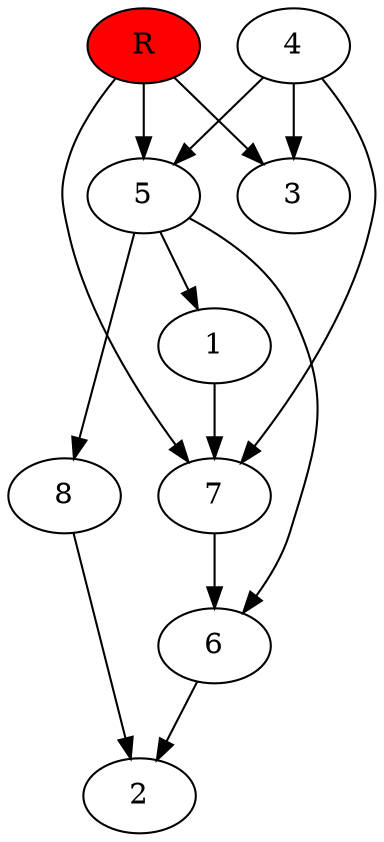 digraph prb35752 {
	1
	2
	3
	4
	5
	6
	7
	8
	R [fillcolor="#ff0000" style=filled]
	1 -> 7
	4 -> 3
	4 -> 5
	4 -> 7
	5 -> 1
	5 -> 6
	5 -> 8
	6 -> 2
	7 -> 6
	8 -> 2
	R -> 3
	R -> 5
	R -> 7
}
